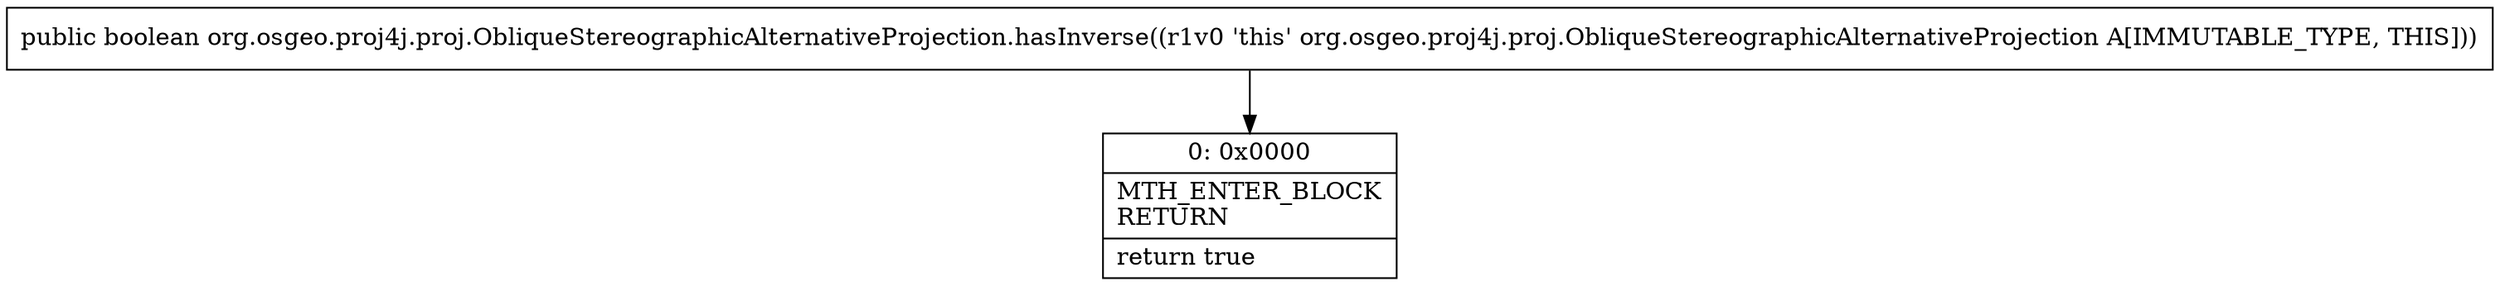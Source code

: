 digraph "CFG fororg.osgeo.proj4j.proj.ObliqueStereographicAlternativeProjection.hasInverse()Z" {
Node_0 [shape=record,label="{0\:\ 0x0000|MTH_ENTER_BLOCK\lRETURN\l|return true\l}"];
MethodNode[shape=record,label="{public boolean org.osgeo.proj4j.proj.ObliqueStereographicAlternativeProjection.hasInverse((r1v0 'this' org.osgeo.proj4j.proj.ObliqueStereographicAlternativeProjection A[IMMUTABLE_TYPE, THIS])) }"];
MethodNode -> Node_0;
}

